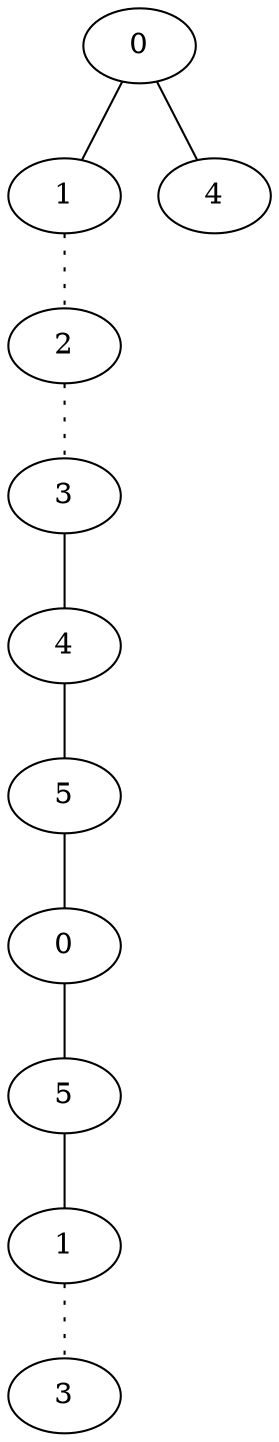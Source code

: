 graph {
a0[label=0];
a1[label=1];
a2[label=2];
a3[label=3];
a4[label=4];
a5[label=5];
a6[label=0];
a7[label=5];
a8[label=1];
a9[label=3];
a10[label=4];
a0 -- a1;
a0 -- a10;
a1 -- a2 [style=dotted];
a2 -- a3 [style=dotted];
a3 -- a4;
a4 -- a5;
a5 -- a6;
a6 -- a7;
a7 -- a8;
a8 -- a9 [style=dotted];
}
